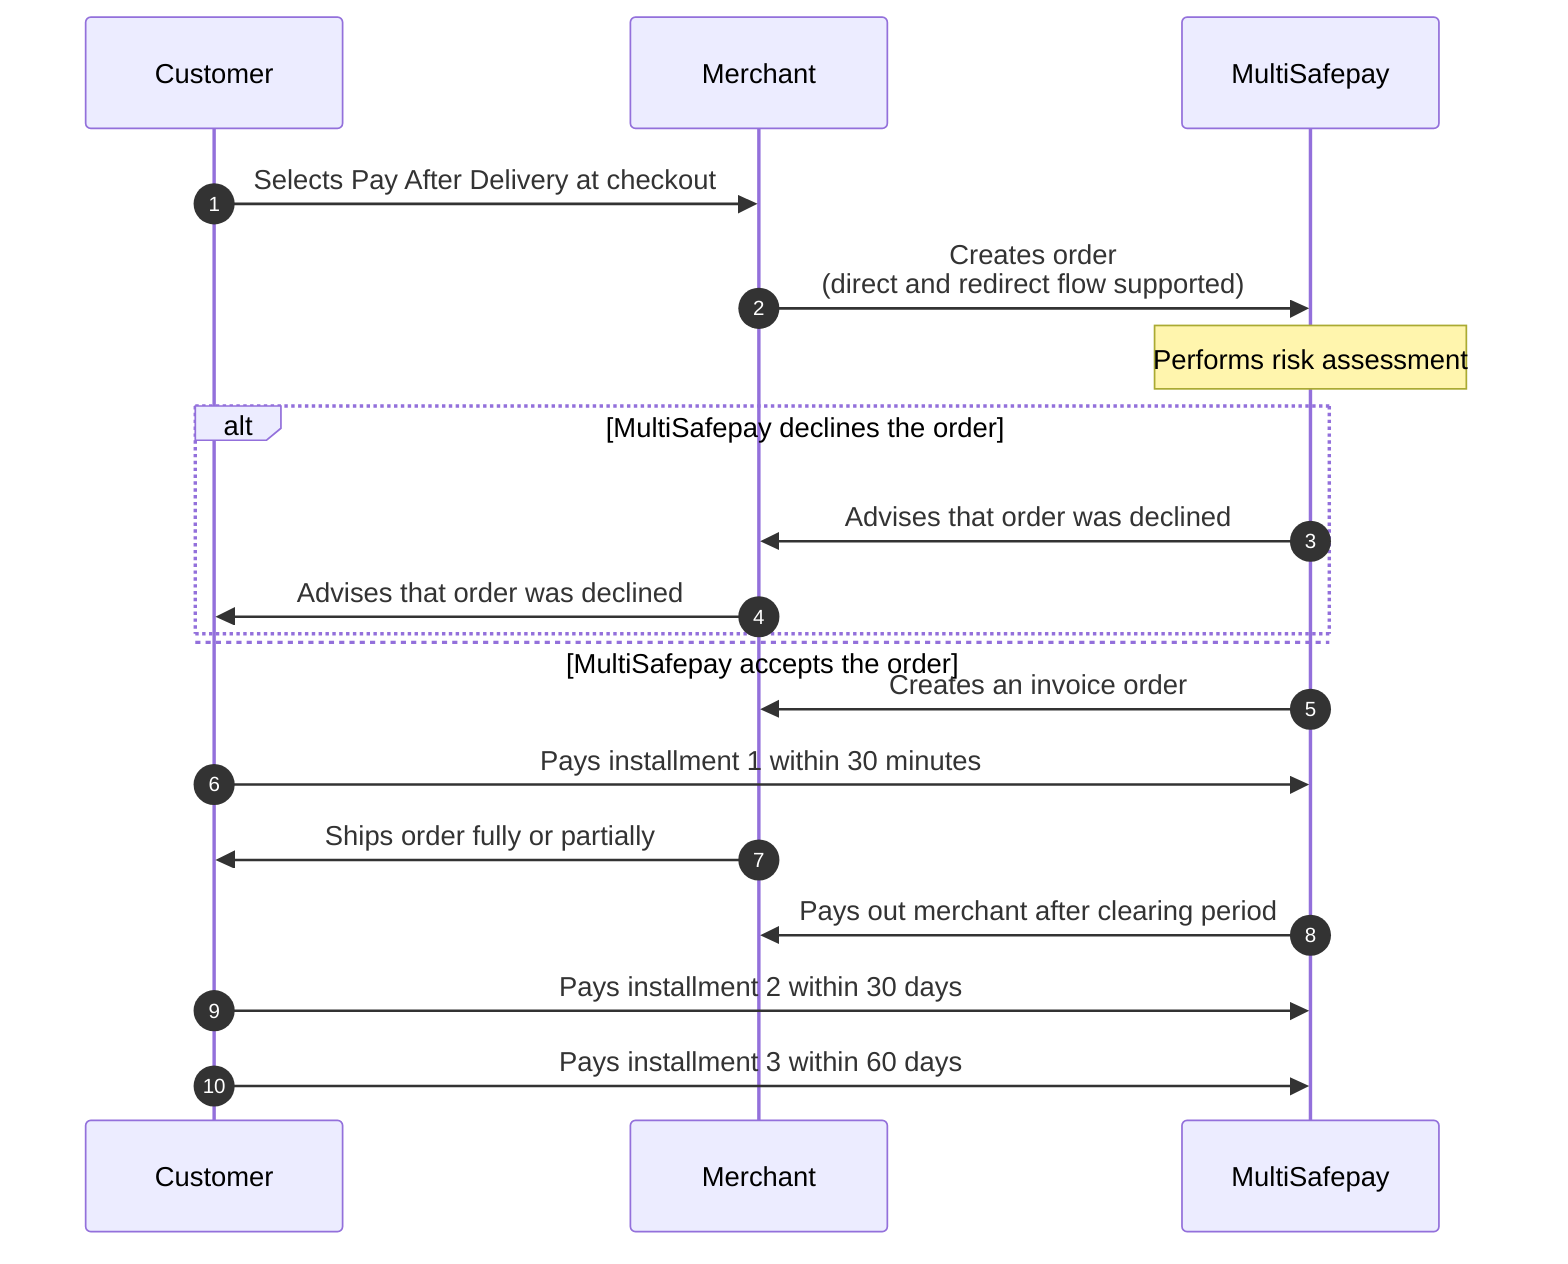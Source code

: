 sequenceDiagram
    autonumber
    participant C as Customer
    participant Me as Merchant
    participant Mu as MultiSafepay
    C->>Me: Selects Pay After Delivery at checkout
    Me->>Mu: Creates order <br> (direct and redirect flow supported)
     Note over Mu: Performs risk assessment 
        alt MultiSafepay declines the order 
    Mu->>Me: Advises that order was declined
    Me->>C: Advises that order was declined
    else MultiSafepay accepts the order 
    end
    Mu->>Me: Creates an invoice order
    C->>Mu: Pays installment 1 within 30 minutes 
     Me->>C: Ships order fully or partially
    Mu->>Me: Pays out merchant after clearing period
    C->>Mu: Pays installment 2 within 30 days 
    C->>Mu: Pays installment 3 within 60 days